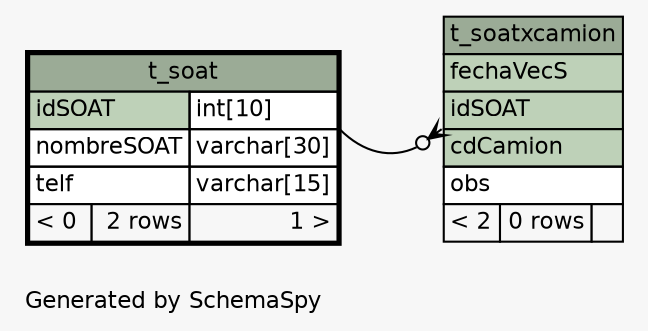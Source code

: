 // dot null on Windows 7 6.1
// SchemaSpy rev 590
digraph "oneDegreeRelationshipsDiagram" {
  graph [
    rankdir="RL"
    bgcolor="#f7f7f7"
    label="\nGenerated by SchemaSpy"
    labeljust="l"
    nodesep="0.18"
    ranksep="0.46"
    fontname="Helvetica"
    fontsize="11"
  ];
  node [
    fontname="Helvetica"
    fontsize="11"
    shape="plaintext"
  ];
  edge [
    arrowsize="0.8"
  ];
  "t_soatxcamion":"idSOAT":sw -> "t_soat":"idSOAT.type":se [arrowhead=none dir=back arrowtail=crowodot];
  "t_soat" [
    label=<
    <TABLE BORDER="2" CELLBORDER="1" CELLSPACING="0" BGCOLOR="#ffffff">
      <TR><TD COLSPAN="3" BGCOLOR="#9bab96" ALIGN="CENTER">t_soat</TD></TR>
      <TR><TD PORT="idSOAT" COLSPAN="2" BGCOLOR="#bed1b8" ALIGN="LEFT">idSOAT</TD><TD PORT="idSOAT.type" ALIGN="LEFT">int[10]</TD></TR>
      <TR><TD PORT="nombreSOAT" COLSPAN="2" ALIGN="LEFT">nombreSOAT</TD><TD PORT="nombreSOAT.type" ALIGN="LEFT">varchar[30]</TD></TR>
      <TR><TD PORT="telf" COLSPAN="2" ALIGN="LEFT">telf</TD><TD PORT="telf.type" ALIGN="LEFT">varchar[15]</TD></TR>
      <TR><TD ALIGN="LEFT" BGCOLOR="#f7f7f7">&lt; 0</TD><TD ALIGN="RIGHT" BGCOLOR="#f7f7f7">2 rows</TD><TD ALIGN="RIGHT" BGCOLOR="#f7f7f7">1 &gt;</TD></TR>
    </TABLE>>
    URL="t_soat.html"
    tooltip="t_soat"
  ];
  "t_soatxcamion" [
    label=<
    <TABLE BORDER="0" CELLBORDER="1" CELLSPACING="0" BGCOLOR="#ffffff">
      <TR><TD COLSPAN="3" BGCOLOR="#9bab96" ALIGN="CENTER">t_soatxcamion</TD></TR>
      <TR><TD PORT="fechaVecS" COLSPAN="3" BGCOLOR="#bed1b8" ALIGN="LEFT">fechaVecS</TD></TR>
      <TR><TD PORT="idSOAT" COLSPAN="3" BGCOLOR="#bed1b8" ALIGN="LEFT">idSOAT</TD></TR>
      <TR><TD PORT="cdCamion" COLSPAN="3" BGCOLOR="#bed1b8" ALIGN="LEFT">cdCamion</TD></TR>
      <TR><TD PORT="obs" COLSPAN="3" ALIGN="LEFT">obs</TD></TR>
      <TR><TD ALIGN="LEFT" BGCOLOR="#f7f7f7">&lt; 2</TD><TD ALIGN="RIGHT" BGCOLOR="#f7f7f7">0 rows</TD><TD ALIGN="RIGHT" BGCOLOR="#f7f7f7">  </TD></TR>
    </TABLE>>
    URL="t_soatxcamion.html"
    tooltip="t_soatxcamion"
  ];
}
